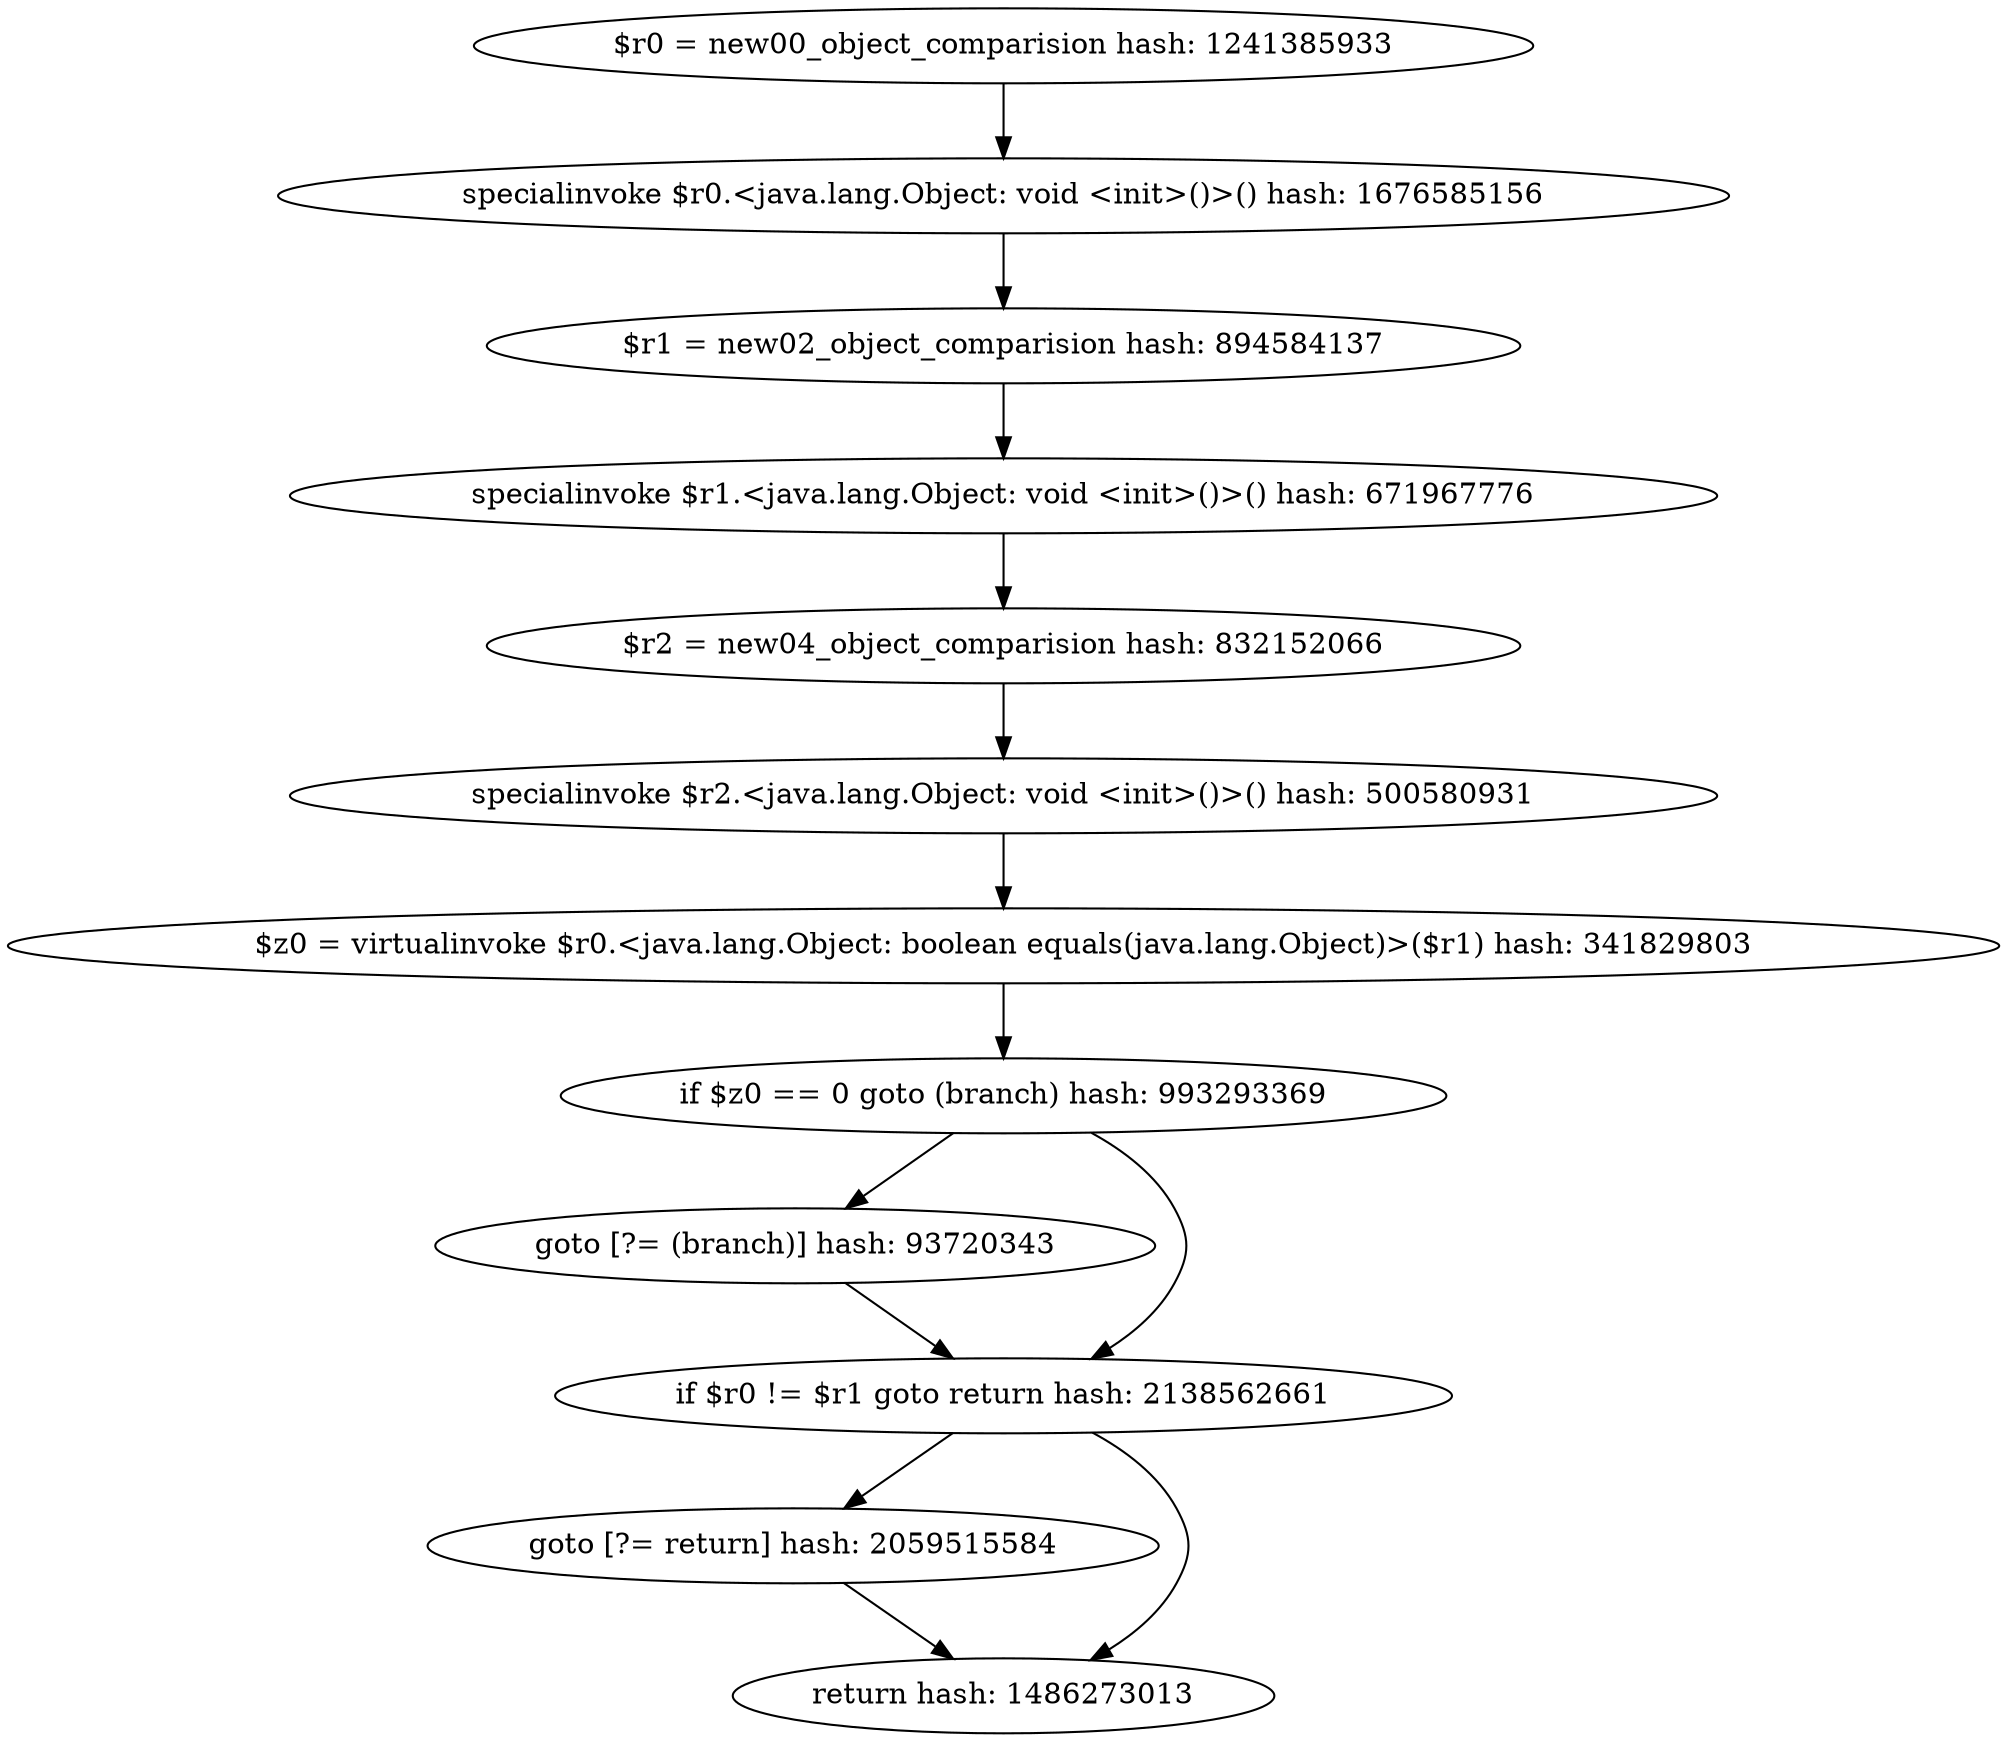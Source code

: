 digraph "./target2-mine/MyTest.object_comparision.intra.debug" {
    "$r0 = new00_object_comparision hash: 1241385933";
    "specialinvoke $r0.<java.lang.Object: void <init>()>() hash: 1676585156";
    "$r1 = new02_object_comparision hash: 894584137";
    "specialinvoke $r1.<java.lang.Object: void <init>()>() hash: 671967776";
    "$r2 = new04_object_comparision hash: 832152066";
    "specialinvoke $r2.<java.lang.Object: void <init>()>() hash: 500580931";
    "$z0 = virtualinvoke $r0.<java.lang.Object: boolean equals(java.lang.Object)>($r1) hash: 341829803";
    "if $z0 == 0 goto (branch) hash: 993293369";
    "goto [?= (branch)] hash: 93720343";
    "if $r0 != $r1 goto return hash: 2138562661";
    "goto [?= return] hash: 2059515584";
    "return hash: 1486273013";
    "$r0 = new00_object_comparision hash: 1241385933"->"specialinvoke $r0.<java.lang.Object: void <init>()>() hash: 1676585156";
    "specialinvoke $r0.<java.lang.Object: void <init>()>() hash: 1676585156"->"$r1 = new02_object_comparision hash: 894584137";
    "$r1 = new02_object_comparision hash: 894584137"->"specialinvoke $r1.<java.lang.Object: void <init>()>() hash: 671967776";
    "specialinvoke $r1.<java.lang.Object: void <init>()>() hash: 671967776"->"$r2 = new04_object_comparision hash: 832152066";
    "$r2 = new04_object_comparision hash: 832152066"->"specialinvoke $r2.<java.lang.Object: void <init>()>() hash: 500580931";
    "specialinvoke $r2.<java.lang.Object: void <init>()>() hash: 500580931"->"$z0 = virtualinvoke $r0.<java.lang.Object: boolean equals(java.lang.Object)>($r1) hash: 341829803";
    "$z0 = virtualinvoke $r0.<java.lang.Object: boolean equals(java.lang.Object)>($r1) hash: 341829803"->"if $z0 == 0 goto (branch) hash: 993293369";
    "if $z0 == 0 goto (branch) hash: 993293369"->"goto [?= (branch)] hash: 93720343";
    "if $z0 == 0 goto (branch) hash: 993293369"->"if $r0 != $r1 goto return hash: 2138562661";
    "goto [?= (branch)] hash: 93720343"->"if $r0 != $r1 goto return hash: 2138562661";
    "if $r0 != $r1 goto return hash: 2138562661"->"goto [?= return] hash: 2059515584";
    "if $r0 != $r1 goto return hash: 2138562661"->"return hash: 1486273013";
    "goto [?= return] hash: 2059515584"->"return hash: 1486273013";
}
